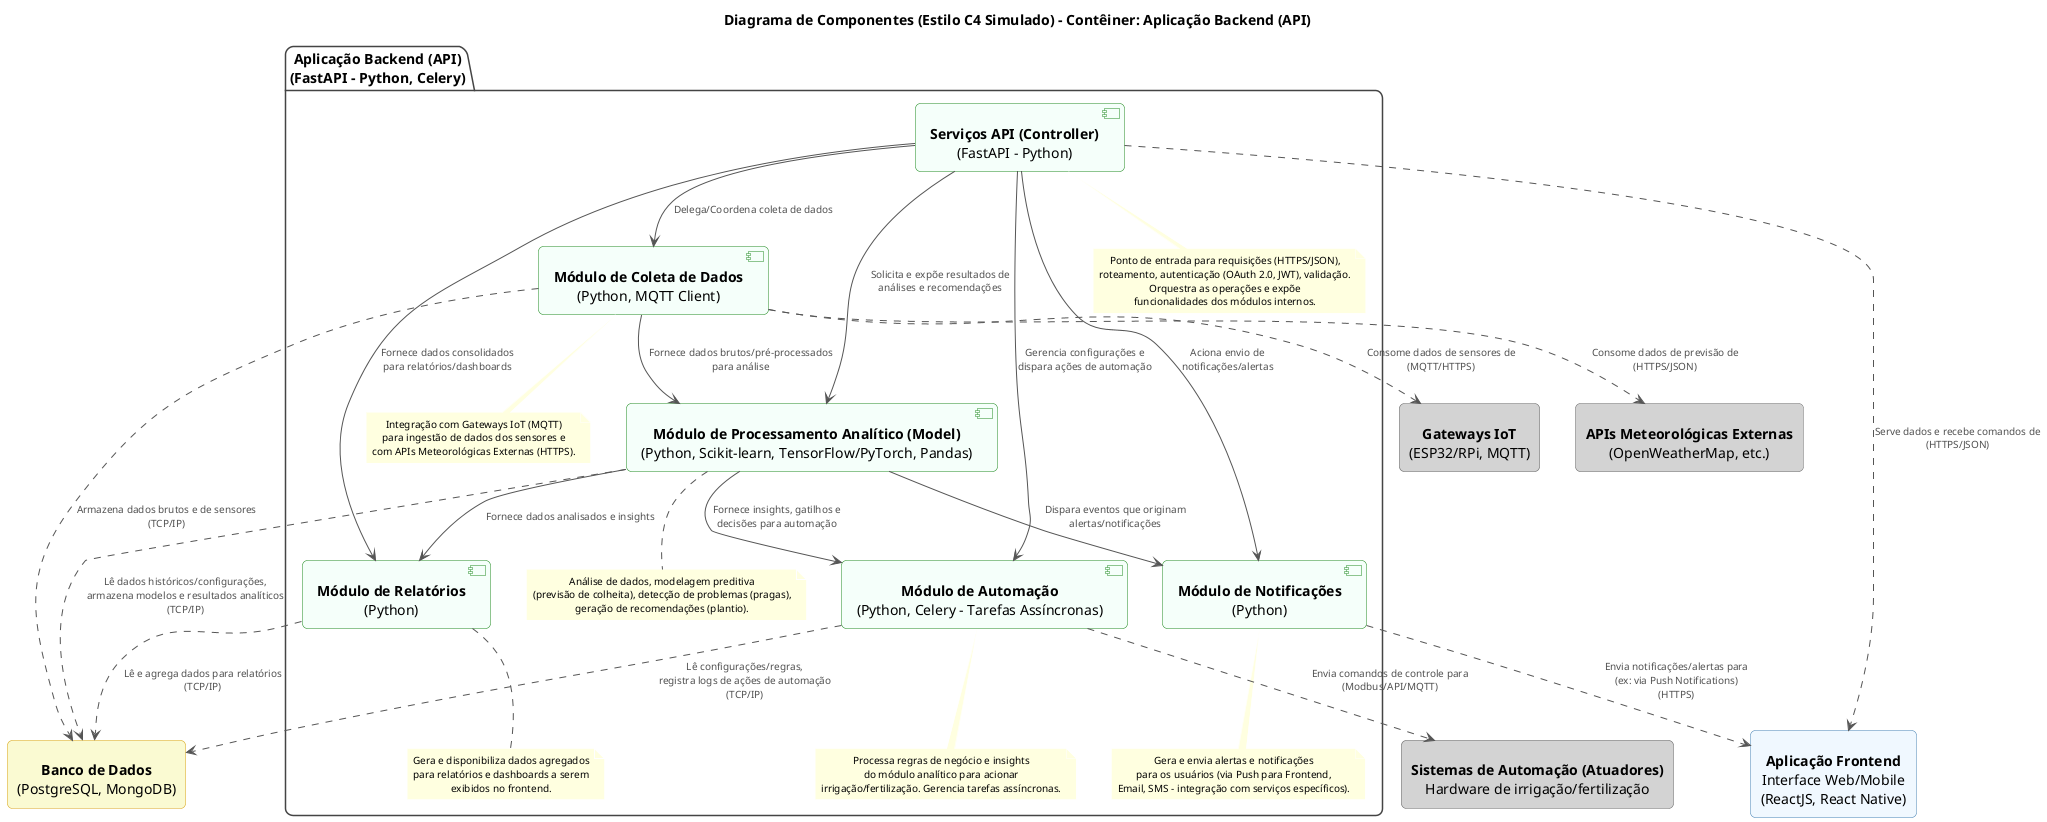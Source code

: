 @startuml Componentes


title Diagrama de Componentes (Estilo C4 Simulado) - Contêiner: Aplicação Backend (API)

skinparam defaultTextAlignment center
skinparam rectangle {
    StereotypeFontSize 0
    shadowing false
    Padding 10
    RoundCorner 10
}
skinparam component {
    StereotypeFontSize 0
    shadowing false
    RoundCorner 10
    BackgroundColor MintCream
    BorderColor ForestGreen
}
skinparam package {
    StereotypeFontSize 0
    shadowing false
    borderColor #444444
    backgroundColor #FFFFFF
    titleFontColor #333333
    titleFontSize 16
    titleAlignment left
    RoundCorner 15
    Padding 20
}
skinparam arrow {
    Color #555555
    FontColor #505050
    FontSize 10
}
skinparam note {
    BackgroundColor LightYellow
    BorderColor # siga_ANTIGO
    FontSize 10
    Padding 5
}


' --- Elementos Externos (Outros Contêineres e Sistemas) ---
rectangle "<b>Aplicação Frontend</b>\nInterface Web/Mobile\n(ReactJS, React Native)" as frontend_user_interface <<FrontendApp>> #AliceBlue;line:SteelBlue;text:black
rectangle "<b>Banco de Dados</b>\n(PostgreSQL, MongoDB)" as database_container <<Database>> #LightGoldenRodYellow;line:GoldenRod;text:black
rectangle "<b>Gateways IoT</b>\n(ESP32/RPi, MQTT)" as iot_gateways_system <<ExternalSystem>> #LightGrey;line:DimGrey;text:black
rectangle "<b>APIs Meteorológicas Externas</b>\n(OpenWeatherMap, etc.)" as external_weather_apis_system <<ExternalAPI>> #LightGrey;line:DimGrey;text:black
rectangle "<b>Sistemas de Automação (Atuadores)</b>\nHardware de irrigação/fertilização" as automation_actuators_system <<ActuatorSystem>> #LightGrey;line:DimGrey;text:black


' --- Limite do Contêiner "Aplicação Backend (API)" ---
package "Aplicação Backend (API)\n(FastAPI - Python, Celery)" as backend_container {

    component "<b>Serviços API (Controller)</b>\n(FastAPI - Python)" as api_services
    note bottom of api_services
      Ponto de entrada para requisições (HTTPS/JSON),
      roteamento, autenticação (OAuth 2.0, JWT), validação.
      Orquestra as operações e expõe
      funcionalidades dos módulos internos.
    end note

    component "<b>Módulo de Coleta de Dados</b>\n(Python, MQTT Client)" as data_collection_module
    note bottom of data_collection_module
      Integração com Gateways IoT (MQTT)
      para ingestão de dados dos sensores e
      com APIs Meteorológicas Externas (HTTPS).
    end note

    component "<b>Módulo de Processamento Analítico (Model)</b>\n(Python, Scikit-learn, TensorFlow/PyTorch, Pandas)" as analytics_processing_module
    note bottom of analytics_processing_module
      Análise de dados, modelagem preditiva
      (previsão de colheita), detecção de problemas (pragas),
      geração de recomendações (plantio).
    end note

    component "<b>Módulo de Automação</b>\n(Python, Celery - Tarefas Assíncronas)" as automation_module
    note bottom of automation_module
      Processa regras de negócio e insights
      do módulo analítico para acionar
      irrigação/fertilização. Gerencia tarefas assíncronas.
    end note

    component "<b>Módulo de Notificações</b>\n(Python)" as notification_module
    note bottom of notification_module
      Gera e envia alertas e notificações
      para os usuários (via Push para Frontend,
      Email, SMS - integração com serviços específicos).
    end note

    component "<b>Módulo de Relatórios</b>\n(Python)" as reporting_module
    note bottom of reporting_module
      Gera e disponibiliza dados agregados
      para relatórios e dashboards a serem
      exibidos no frontend.
    end note
}

api_services --> data_collection_module : Delega/Coordena coleta de dados
api_services --> analytics_processing_module : Solicita e expõe resultados de\nanálises e recomendações
api_services --> automation_module : Gerencia configurações e\ndispara ações de automação
api_services --> notification_module : Aciona envio de\nnotificações/alertas
api_services --> reporting_module : Fornece dados consolidados\npara relatórios/dashboards

data_collection_module --> analytics_processing_module : Fornece dados brutos/pré-processados\npara análise

analytics_processing_module --> automation_module : Fornece insights, gatilhos e\ndecisões para automação
analytics_processing_module --> notification_module : Dispara eventos que originam\nalertas/notificações
analytics_processing_module --> reporting_module : Fornece dados analisados e insights

api_services ..> frontend_user_interface : Serve dados e recebe comandos de\n(HTTPS/JSON)
data_collection_module ..> iot_gateways_system : Consome dados de sensores de\n(MQTT/HTTPS)
data_collection_module ..> external_weather_apis_system : Consome dados de previsão de\n(HTTPS/JSON)
data_collection_module ..> database_container : Armazena dados brutos e de sensores\n(TCP/IP)
analytics_processing_module ..> database_container : Lê dados históricos/configurações,\narmazena modelos e resultados analíticos\n(TCP/IP)
automation_module ..> database_container : Lê configurações/regras,\nregistra logs de ações de automação\n(TCP/IP)
automation_module ..> automation_actuators_system : Envia comandos de controle para\n(Modbus/API/MQTT)
notification_module ..> frontend_user_interface : Envia notificações/alertas para\n(ex: via Push Notifications)\n(HTTPS)
reporting_module ..> database_container : Lê e agrega dados para relatórios\n(TCP/IP)

@enduml
